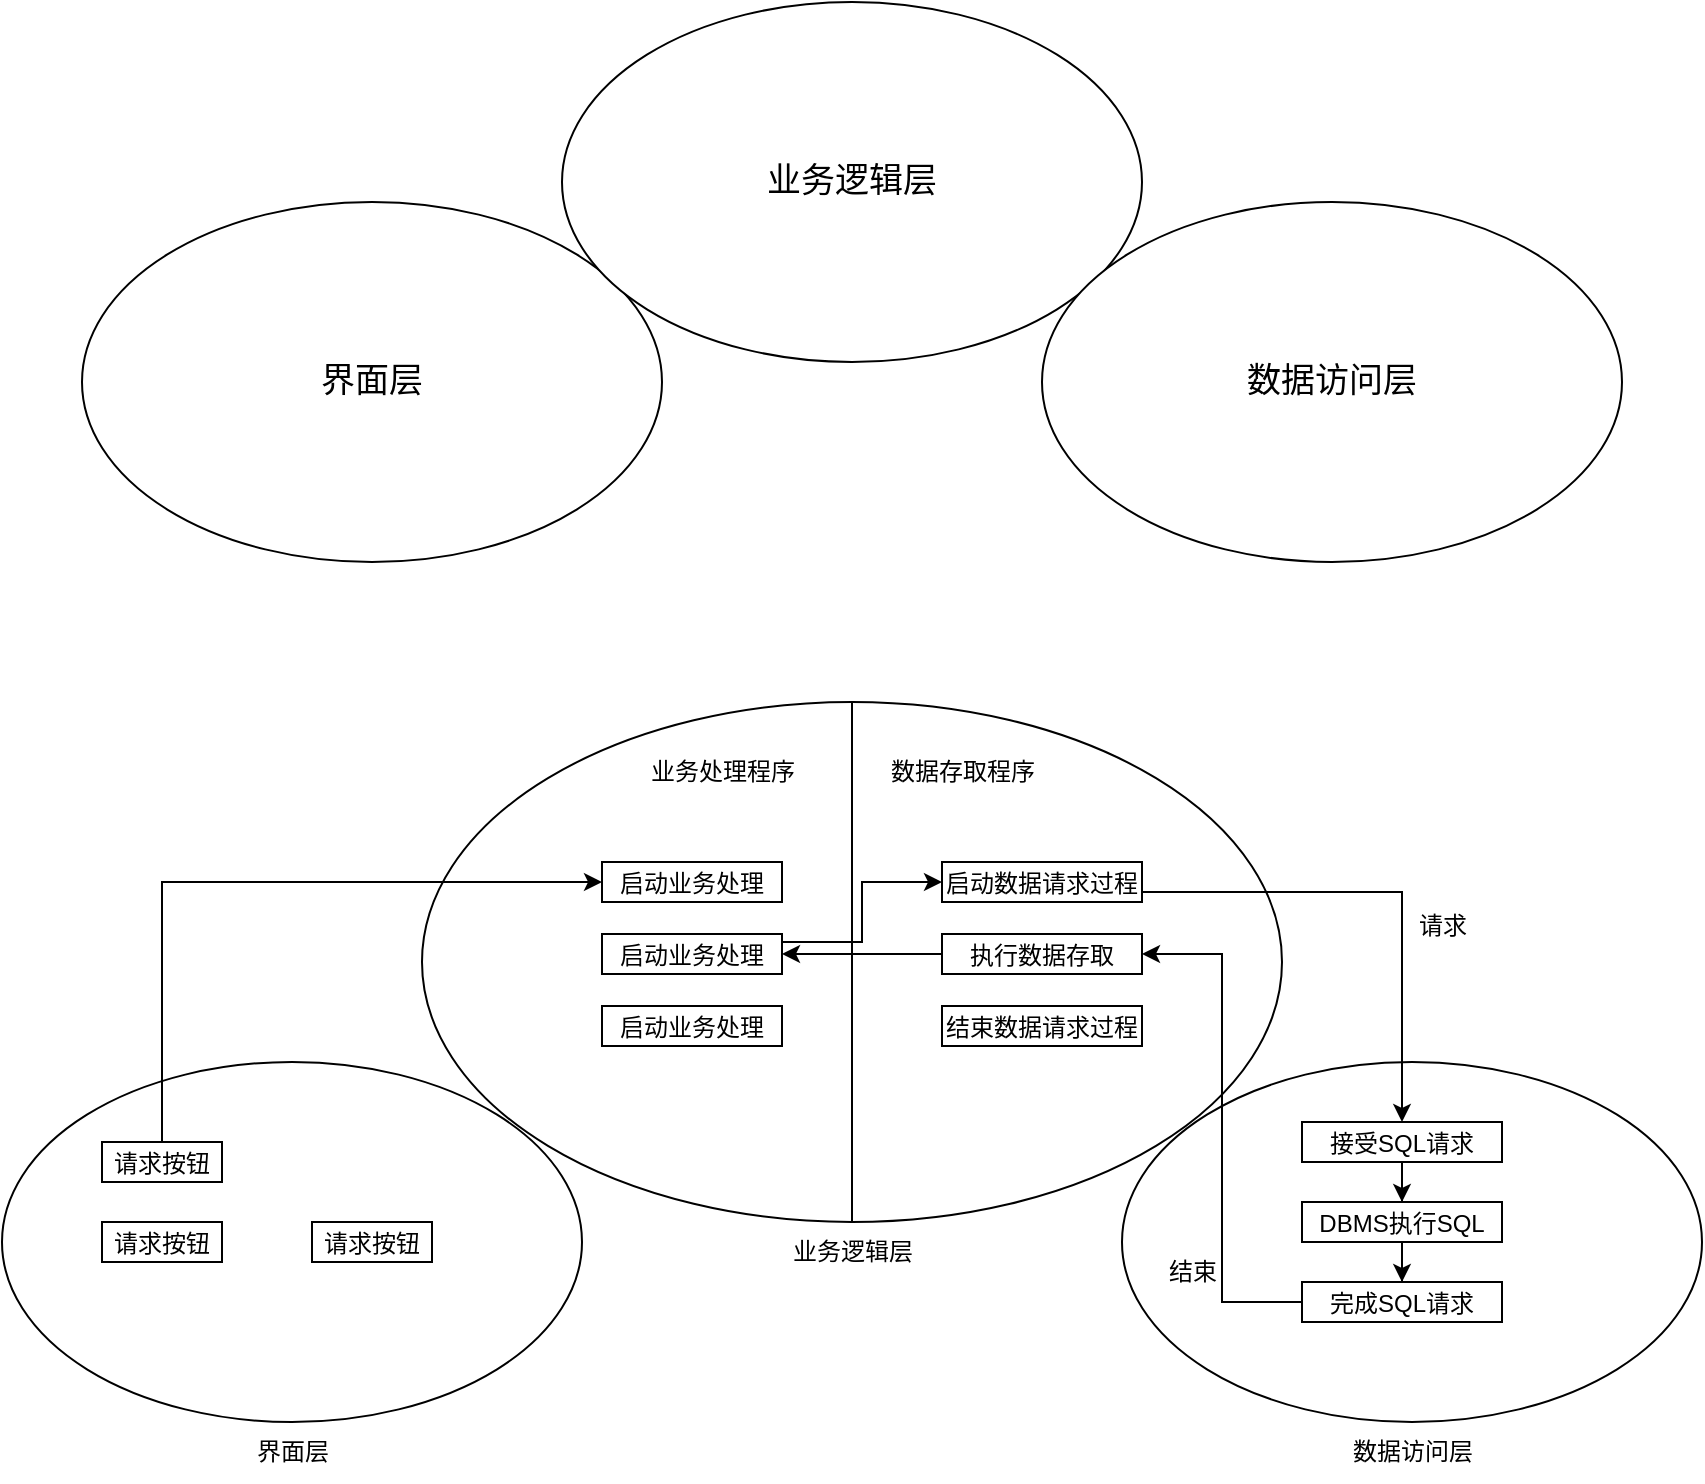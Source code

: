 <mxfile version="20.4.1" type="github">
  <diagram id="tCjlD7nRdiX6uNqVaGSG" name="第 1 页">
    <mxGraphModel dx="1459" dy="841" grid="1" gridSize="10" guides="1" tooltips="1" connect="1" arrows="1" fold="1" page="1" pageScale="1" pageWidth="827" pageHeight="1169" math="0" shadow="0">
      <root>
        <mxCell id="0" />
        <mxCell id="1" parent="0" />
        <mxCell id="khwmqzdyOH615zkk4Opw-21" value="界面层" style="ellipse;whiteSpace=wrap;html=1;shadow=0;direction=west;fontSize=17;" vertex="1" parent="1">
          <mxGeometry x="100" y="170" width="290" height="180" as="geometry" />
        </mxCell>
        <mxCell id="khwmqzdyOH615zkk4Opw-24" value="业务逻辑层" style="ellipse;whiteSpace=wrap;html=1;shadow=0;direction=west;fontSize=17;" vertex="1" parent="1">
          <mxGeometry x="340" y="70" width="290" height="180" as="geometry" />
        </mxCell>
        <mxCell id="khwmqzdyOH615zkk4Opw-25" value="数据访问层" style="ellipse;whiteSpace=wrap;html=1;shadow=0;direction=west;fontSize=17;" vertex="1" parent="1">
          <mxGeometry x="580" y="170" width="290" height="180" as="geometry" />
        </mxCell>
        <mxCell id="khwmqzdyOH615zkk4Opw-26" value="" style="ellipse;whiteSpace=wrap;html=1;shadow=0;direction=west;fontSize=17;" vertex="1" parent="1">
          <mxGeometry x="270" y="420" width="430" height="260" as="geometry" />
        </mxCell>
        <mxCell id="khwmqzdyOH615zkk4Opw-27" value="" style="ellipse;whiteSpace=wrap;html=1;shadow=0;direction=west;fontSize=17;" vertex="1" parent="1">
          <mxGeometry x="60" y="600" width="290" height="180" as="geometry" />
        </mxCell>
        <mxCell id="khwmqzdyOH615zkk4Opw-28" value="" style="ellipse;whiteSpace=wrap;html=1;shadow=0;direction=west;fontSize=17;" vertex="1" parent="1">
          <mxGeometry x="620" y="600" width="290" height="180" as="geometry" />
        </mxCell>
        <mxCell id="khwmqzdyOH615zkk4Opw-57" style="edgeStyle=orthogonalEdgeStyle;rounded=0;orthogonalLoop=1;jettySize=auto;html=1;entryX=0;entryY=0.5;entryDx=0;entryDy=0;fontSize=12;" edge="1" parent="1" source="khwmqzdyOH615zkk4Opw-29" target="khwmqzdyOH615zkk4Opw-33">
          <mxGeometry relative="1" as="geometry">
            <Array as="points">
              <mxPoint x="140" y="510" />
            </Array>
          </mxGeometry>
        </mxCell>
        <mxCell id="khwmqzdyOH615zkk4Opw-29" value="&lt;font style=&quot;font-size: 12px;&quot;&gt;请求按钮&lt;/font&gt;" style="rounded=0;whiteSpace=wrap;html=1;shadow=0;fontSize=17;" vertex="1" parent="1">
          <mxGeometry x="110" y="640" width="60" height="20" as="geometry" />
        </mxCell>
        <mxCell id="khwmqzdyOH615zkk4Opw-30" value="&lt;font style=&quot;font-size: 12px;&quot;&gt;请求按钮&lt;/font&gt;" style="rounded=0;whiteSpace=wrap;html=1;shadow=0;fontSize=17;" vertex="1" parent="1">
          <mxGeometry x="110" y="680" width="60" height="20" as="geometry" />
        </mxCell>
        <mxCell id="khwmqzdyOH615zkk4Opw-31" value="&lt;font style=&quot;font-size: 12px;&quot;&gt;请求按钮&lt;/font&gt;" style="rounded=0;whiteSpace=wrap;html=1;shadow=0;fontSize=17;" vertex="1" parent="1">
          <mxGeometry x="215" y="680" width="60" height="20" as="geometry" />
        </mxCell>
        <mxCell id="khwmqzdyOH615zkk4Opw-32" value="界面层" style="text;html=1;align=center;verticalAlign=middle;resizable=0;points=[];autosize=1;strokeColor=none;fillColor=none;fontSize=12;" vertex="1" parent="1">
          <mxGeometry x="175" y="780" width="60" height="30" as="geometry" />
        </mxCell>
        <mxCell id="khwmqzdyOH615zkk4Opw-33" value="&lt;font style=&quot;font-size: 12px;&quot;&gt;启动业务处理&lt;/font&gt;" style="rounded=0;whiteSpace=wrap;html=1;shadow=0;fontSize=17;" vertex="1" parent="1">
          <mxGeometry x="360" y="500" width="90" height="20" as="geometry" />
        </mxCell>
        <mxCell id="khwmqzdyOH615zkk4Opw-58" style="edgeStyle=orthogonalEdgeStyle;rounded=0;orthogonalLoop=1;jettySize=auto;html=1;entryX=0;entryY=0.5;entryDx=0;entryDy=0;fontSize=12;" edge="1" parent="1" source="khwmqzdyOH615zkk4Opw-34" target="khwmqzdyOH615zkk4Opw-37">
          <mxGeometry relative="1" as="geometry">
            <Array as="points">
              <mxPoint x="490" y="540" />
              <mxPoint x="490" y="510" />
            </Array>
          </mxGeometry>
        </mxCell>
        <mxCell id="khwmqzdyOH615zkk4Opw-34" value="&lt;font style=&quot;font-size: 12px;&quot;&gt;启动业务处理&lt;/font&gt;" style="rounded=0;whiteSpace=wrap;html=1;shadow=0;fontSize=17;" vertex="1" parent="1">
          <mxGeometry x="360" y="536" width="90" height="20" as="geometry" />
        </mxCell>
        <mxCell id="khwmqzdyOH615zkk4Opw-35" value="&lt;font style=&quot;font-size: 12px;&quot;&gt;启动业务处理&lt;/font&gt;" style="rounded=0;whiteSpace=wrap;html=1;shadow=0;fontSize=17;" vertex="1" parent="1">
          <mxGeometry x="360" y="572" width="90" height="20" as="geometry" />
        </mxCell>
        <mxCell id="khwmqzdyOH615zkk4Opw-36" value="" style="endArrow=none;html=1;rounded=0;fontSize=12;entryX=0.5;entryY=0;entryDx=0;entryDy=0;exitX=0.5;exitY=1;exitDx=0;exitDy=0;" edge="1" parent="1" source="khwmqzdyOH615zkk4Opw-26" target="khwmqzdyOH615zkk4Opw-26">
          <mxGeometry width="50" height="50" relative="1" as="geometry">
            <mxPoint x="410" y="590" as="sourcePoint" />
            <mxPoint x="460" y="540" as="targetPoint" />
          </mxGeometry>
        </mxCell>
        <mxCell id="khwmqzdyOH615zkk4Opw-37" value="&lt;font style=&quot;font-size: 12px;&quot;&gt;启动数据请求过程&lt;/font&gt;" style="rounded=0;whiteSpace=wrap;html=1;shadow=0;fontSize=17;" vertex="1" parent="1">
          <mxGeometry x="530" y="500" width="100" height="20" as="geometry" />
        </mxCell>
        <mxCell id="khwmqzdyOH615zkk4Opw-47" style="edgeStyle=orthogonalEdgeStyle;rounded=0;orthogonalLoop=1;jettySize=auto;html=1;fontSize=12;entryX=0.5;entryY=0;entryDx=0;entryDy=0;" edge="1" parent="1" target="khwmqzdyOH615zkk4Opw-40">
          <mxGeometry relative="1" as="geometry">
            <mxPoint x="630" y="515.02" as="sourcePoint" />
            <mxPoint x="760" y="625.02" as="targetPoint" />
            <Array as="points">
              <mxPoint x="760" y="515" />
            </Array>
          </mxGeometry>
        </mxCell>
        <mxCell id="khwmqzdyOH615zkk4Opw-59" style="edgeStyle=orthogonalEdgeStyle;rounded=0;orthogonalLoop=1;jettySize=auto;html=1;entryX=1;entryY=0.5;entryDx=0;entryDy=0;fontSize=12;" edge="1" parent="1" source="khwmqzdyOH615zkk4Opw-38" target="khwmqzdyOH615zkk4Opw-34">
          <mxGeometry relative="1" as="geometry" />
        </mxCell>
        <mxCell id="khwmqzdyOH615zkk4Opw-38" value="&lt;span style=&quot;font-size: 12px;&quot;&gt;执行数据存取&lt;/span&gt;" style="rounded=0;whiteSpace=wrap;html=1;shadow=0;fontSize=17;" vertex="1" parent="1">
          <mxGeometry x="530" y="536" width="100" height="20" as="geometry" />
        </mxCell>
        <mxCell id="khwmqzdyOH615zkk4Opw-39" value="&lt;span style=&quot;font-size: 12px;&quot;&gt;结束数据请求过程&lt;/span&gt;" style="rounded=0;whiteSpace=wrap;html=1;shadow=0;fontSize=17;" vertex="1" parent="1">
          <mxGeometry x="530" y="572" width="100" height="20" as="geometry" />
        </mxCell>
        <mxCell id="khwmqzdyOH615zkk4Opw-45" style="edgeStyle=orthogonalEdgeStyle;rounded=0;orthogonalLoop=1;jettySize=auto;html=1;entryX=0.5;entryY=0;entryDx=0;entryDy=0;fontSize=12;" edge="1" parent="1" source="khwmqzdyOH615zkk4Opw-40" target="khwmqzdyOH615zkk4Opw-41">
          <mxGeometry relative="1" as="geometry" />
        </mxCell>
        <mxCell id="khwmqzdyOH615zkk4Opw-40" value="&lt;span style=&quot;font-size: 12px;&quot;&gt;接受SQL请求&lt;/span&gt;" style="rounded=0;whiteSpace=wrap;html=1;shadow=0;fontSize=17;" vertex="1" parent="1">
          <mxGeometry x="710" y="630" width="100" height="20" as="geometry" />
        </mxCell>
        <mxCell id="khwmqzdyOH615zkk4Opw-46" style="edgeStyle=orthogonalEdgeStyle;rounded=0;orthogonalLoop=1;jettySize=auto;html=1;entryX=0.5;entryY=0;entryDx=0;entryDy=0;fontSize=12;" edge="1" parent="1" source="khwmqzdyOH615zkk4Opw-41" target="khwmqzdyOH615zkk4Opw-42">
          <mxGeometry relative="1" as="geometry" />
        </mxCell>
        <mxCell id="khwmqzdyOH615zkk4Opw-41" value="&lt;span style=&quot;font-size: 12px;&quot;&gt;DBMS执行SQL&lt;/span&gt;" style="rounded=0;whiteSpace=wrap;html=1;shadow=0;fontSize=17;" vertex="1" parent="1">
          <mxGeometry x="710" y="670" width="100" height="20" as="geometry" />
        </mxCell>
        <mxCell id="khwmqzdyOH615zkk4Opw-44" style="edgeStyle=orthogonalEdgeStyle;rounded=0;orthogonalLoop=1;jettySize=auto;html=1;entryX=1;entryY=0.5;entryDx=0;entryDy=0;fontSize=12;" edge="1" parent="1" source="khwmqzdyOH615zkk4Opw-42" target="khwmqzdyOH615zkk4Opw-38">
          <mxGeometry relative="1" as="geometry" />
        </mxCell>
        <mxCell id="khwmqzdyOH615zkk4Opw-42" value="&lt;span style=&quot;font-size: 12px;&quot;&gt;完成SQL请求&lt;/span&gt;" style="rounded=0;whiteSpace=wrap;html=1;shadow=0;fontSize=17;" vertex="1" parent="1">
          <mxGeometry x="710" y="710" width="100" height="20" as="geometry" />
        </mxCell>
        <mxCell id="khwmqzdyOH615zkk4Opw-43" value="数据访问层" style="text;html=1;align=center;verticalAlign=middle;resizable=0;points=[];autosize=1;strokeColor=none;fillColor=none;fontSize=12;" vertex="1" parent="1">
          <mxGeometry x="725" y="780" width="80" height="30" as="geometry" />
        </mxCell>
        <mxCell id="khwmqzdyOH615zkk4Opw-54" value="请求" style="text;html=1;align=center;verticalAlign=middle;resizable=0;points=[];autosize=1;strokeColor=none;fillColor=none;fontSize=12;" vertex="1" parent="1">
          <mxGeometry x="755" y="517" width="50" height="30" as="geometry" />
        </mxCell>
        <mxCell id="khwmqzdyOH615zkk4Opw-55" value="业务处理程序" style="text;html=1;align=center;verticalAlign=middle;resizable=0;points=[];autosize=1;strokeColor=none;fillColor=none;fontSize=12;" vertex="1" parent="1">
          <mxGeometry x="370" y="440" width="100" height="30" as="geometry" />
        </mxCell>
        <mxCell id="khwmqzdyOH615zkk4Opw-56" value="数据存取程序" style="text;html=1;align=center;verticalAlign=middle;resizable=0;points=[];autosize=1;strokeColor=none;fillColor=none;fontSize=12;" vertex="1" parent="1">
          <mxGeometry x="490" y="440" width="100" height="30" as="geometry" />
        </mxCell>
        <mxCell id="khwmqzdyOH615zkk4Opw-60" value="业务逻辑层" style="text;html=1;align=center;verticalAlign=middle;resizable=0;points=[];autosize=1;strokeColor=none;fillColor=none;fontSize=12;" vertex="1" parent="1">
          <mxGeometry x="445" y="680" width="80" height="30" as="geometry" />
        </mxCell>
        <mxCell id="khwmqzdyOH615zkk4Opw-61" value="结束" style="text;html=1;align=center;verticalAlign=middle;resizable=0;points=[];autosize=1;strokeColor=none;fillColor=none;fontSize=12;" vertex="1" parent="1">
          <mxGeometry x="630" y="690" width="50" height="30" as="geometry" />
        </mxCell>
      </root>
    </mxGraphModel>
  </diagram>
</mxfile>

